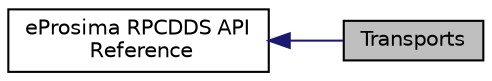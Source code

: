 digraph "Transports"
{
  edge [fontname="Helvetica",fontsize="10",labelfontname="Helvetica",labelfontsize="10"];
  node [fontname="Helvetica",fontsize="10",shape=record];
  rankdir=LR;
  Node1 [label="eProsima RPCDDS API\l Reference",height=0.2,width=0.4,color="black", fillcolor="white", style="filled",URL="$group___r_p_c_a_p_i_r_e_f_e_r_e_n_c_e.html",tooltip="eProsima RPC over DDS internal API grouped in modules. "];
  Node0 [label="Transports",height=0.2,width=0.4,color="black", fillcolor="grey75", style="filled" fontcolor="black"];
  Node1->Node0 [shape=plaintext, color="midnightblue", dir="back", style="solid"];
}
